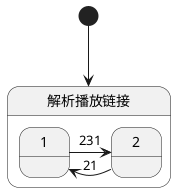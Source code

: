 @startuml
'https://plantuml.com/state-diagram

'skinparam linetype ortho
'scale 350 width

[*] --> 解析播放链接

state 解析播放链接 {
  1 -> 2: 231
  2 -> 1: 21
}


@enduml